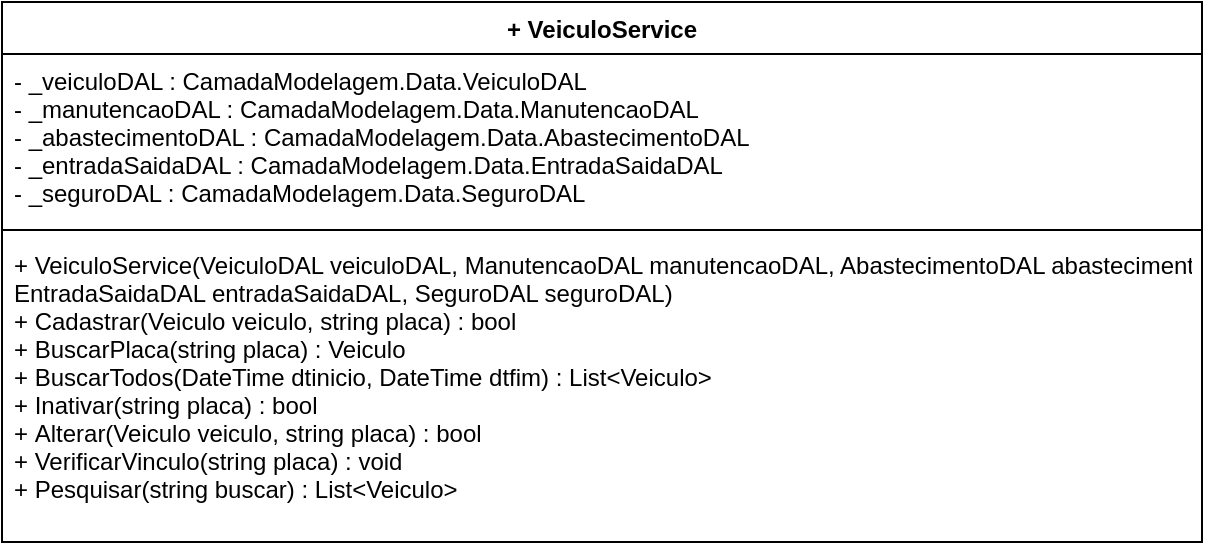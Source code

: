 <mxfile version="12.2.0" type="device" pages="1"><diagram id="-L9IpRQf3EQlU6v8rdQ8" name="Page-1"><mxGraphModel dx="984" dy="349" grid="1" gridSize="10" guides="1" tooltips="1" connect="1" arrows="1" fold="1" page="1" pageScale="1" pageWidth="1169" pageHeight="827" math="0" shadow="0"><root><mxCell id="0"/><mxCell id="1" parent="0"/><mxCell id="MYMX8F3CuHnzxPZbWVWI-5" value="+ VeiculoService" style="swimlane;fontStyle=1;align=center;verticalAlign=top;childLayout=stackLayout;horizontal=1;startSize=26;horizontalStack=0;resizeParent=1;resizeParentMax=0;resizeLast=0;collapsible=1;marginBottom=0;" parent="1" vertex="1"><mxGeometry x="10" y="70" width="600" height="270" as="geometry"/></mxCell><mxCell id="MYMX8F3CuHnzxPZbWVWI-6" value="- _veiculoDAL : CamadaModelagem.Data.VeiculoDAL&#10;- _manutencaoDAL : CamadaModelagem.Data.ManutencaoDAL&#10;- _abastecimentoDAL : CamadaModelagem.Data.AbastecimentoDAL&#10;- _entradaSaidaDAL : CamadaModelagem.Data.EntradaSaidaDAL&#10;- _seguroDAL : CamadaModelagem.Data.SeguroDAL&#10;&#10;&#10;&#10;&#10;" style="text;strokeColor=none;fillColor=none;align=left;verticalAlign=top;spacingLeft=4;spacingRight=4;overflow=hidden;rotatable=0;points=[[0,0.5],[1,0.5]];portConstraint=eastwest;" parent="MYMX8F3CuHnzxPZbWVWI-5" vertex="1"><mxGeometry y="26" width="600" height="84" as="geometry"/></mxCell><mxCell id="MYMX8F3CuHnzxPZbWVWI-7" value="" style="line;strokeWidth=1;fillColor=none;align=left;verticalAlign=middle;spacingTop=-1;spacingLeft=3;spacingRight=3;rotatable=0;labelPosition=right;points=[];portConstraint=eastwest;" parent="MYMX8F3CuHnzxPZbWVWI-5" vertex="1"><mxGeometry y="110" width="600" height="8" as="geometry"/></mxCell><mxCell id="MYMX8F3CuHnzxPZbWVWI-8" value="+ VeiculoService(VeiculoDAL veiculoDAL, ManutencaoDAL manutencaoDAL, AbastecimentoDAL abastecimentoDAL, &#10;EntradaSaidaDAL entradaSaidaDAL, SeguroDAL seguroDAL)&#10;+ Cadastrar(Veiculo veiculo, string placa) : bool&#10;+ BuscarPlaca(string placa) : Veiculo&#10;+ BuscarTodos(DateTime dtinicio, DateTime dtfim) : List&lt;Veiculo&gt;&#10;+ Inativar(string placa) : bool&#10;+ Alterar(Veiculo veiculo, string placa) : bool&#10;+ VerificarVinculo(string placa) : void&#10;+ Pesquisar(string buscar) : List&lt;Veiculo&gt;&#10; " style="text;strokeColor=none;fillColor=none;align=left;verticalAlign=top;spacingLeft=4;spacingRight=4;overflow=hidden;rotatable=0;points=[[0,0.5],[1,0.5]];portConstraint=eastwest;" parent="MYMX8F3CuHnzxPZbWVWI-5" vertex="1"><mxGeometry y="118" width="600" height="152" as="geometry"/></mxCell></root></mxGraphModel></diagram></mxfile>